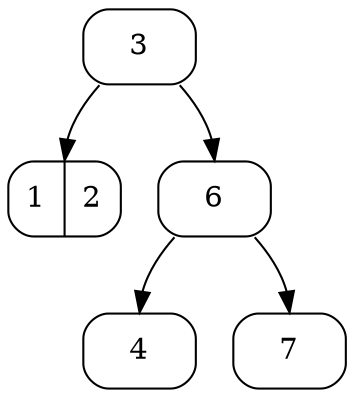 digraph G {
1 [ shape = Mrecord, label = "3" ];
1 -> 2 [headport = n];
1 -> 3 [headport = n];
2 [ shape = Mrecord, label = "<f1> 1|<f2> 2" ];
3 [ shape = Mrecord, label = "6" ];
3 -> 4 [headport = n];
3 -> 5 [headport = n];
4 [ shape = Mrecord, label = "4" ];
5 [ shape = Mrecord, label = "7" ];
}
